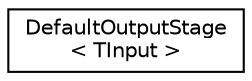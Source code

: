 digraph "Graphical Class Hierarchy"
{
 // LATEX_PDF_SIZE
  edge [fontname="Helvetica",fontsize="10",labelfontname="Helvetica",labelfontsize="10"];
  node [fontname="Helvetica",fontsize="10",shape=record];
  rankdir="LR";
  Node0 [label="DefaultOutputStage\l\< TInput \>",height=0.2,width=0.4,color="black", fillcolor="white", style="filled",URL="$structarm__conv_1_1depthwise_1_1_default_output_stage.xhtml",tooltip=" "];
}
